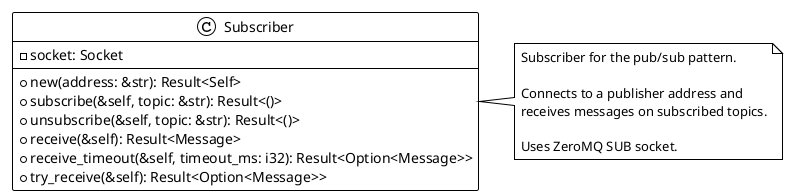 @startuml Subscriber
!theme plain

class Subscriber {
  - socket: Socket
  --
  + new(address: &str): Result<Self>
  + subscribe(&self, topic: &str): Result<()>
  + unsubscribe(&self, topic: &str): Result<()>
  + receive(&self): Result<Message>
  + receive_timeout(&self, timeout_ms: i32): Result<Option<Message>>
  + try_receive(&self): Result<Option<Message>>
}

note right of Subscriber
  Subscriber for the pub/sub pattern.
  
  Connects to a publisher address and
  receives messages on subscribed topics.
  
  Uses ZeroMQ SUB socket.
end note

@enduml
